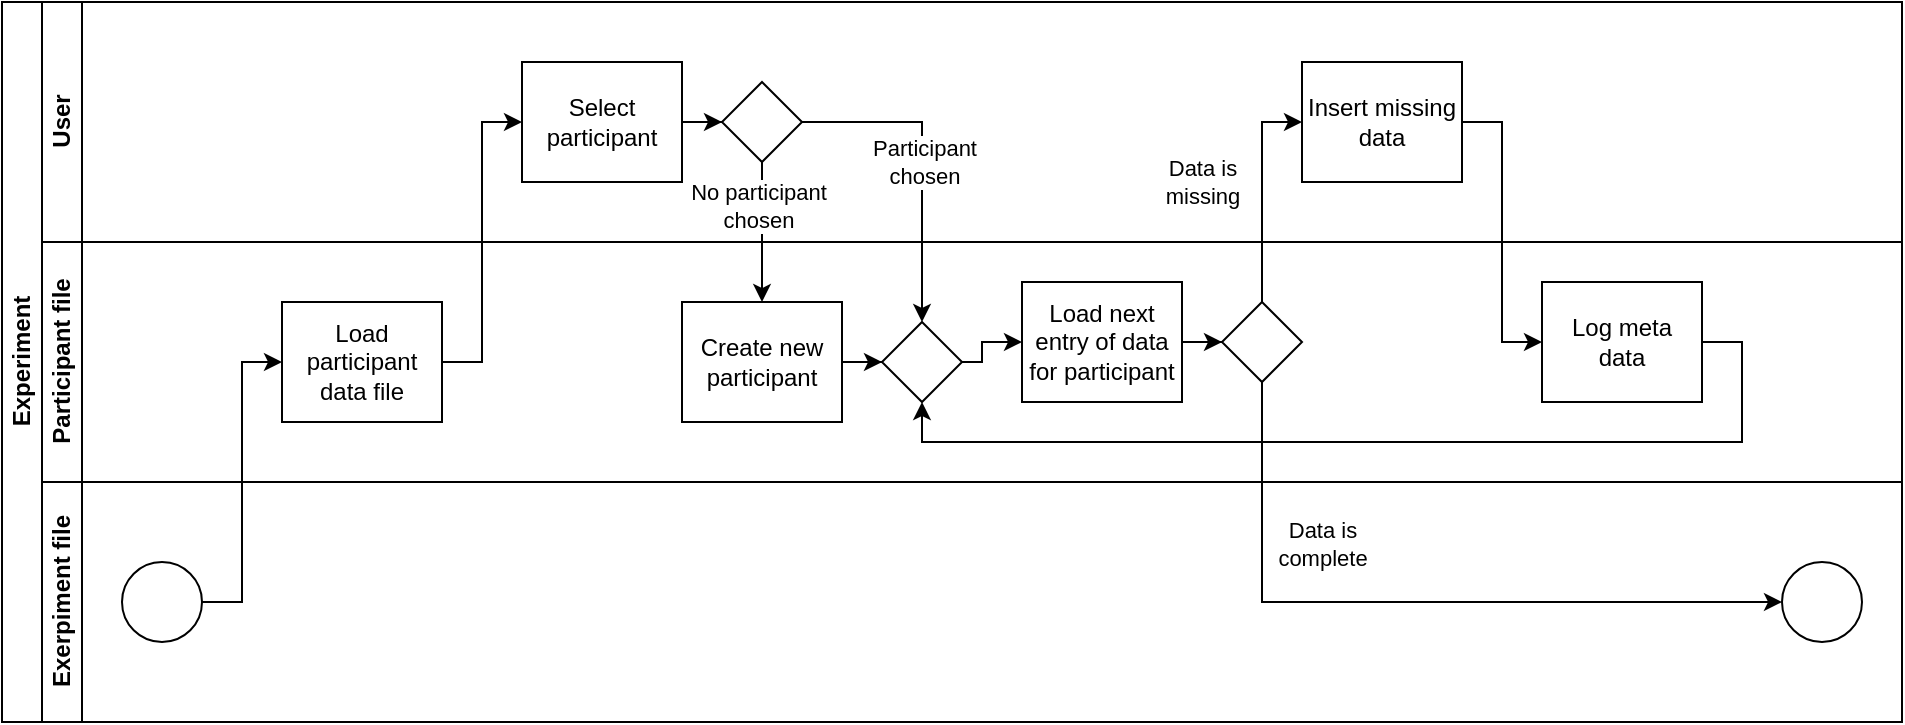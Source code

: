 <mxfile version="21.6.1" type="device">
  <diagram id="prtHgNgQTEPvFCAcTncT" name="Page-1">
    <mxGraphModel dx="1184" dy="687" grid="1" gridSize="10" guides="1" tooltips="1" connect="1" arrows="1" fold="1" page="1" pageScale="1" pageWidth="950" pageHeight="360" math="0" shadow="0">
      <root>
        <mxCell id="0" />
        <mxCell id="1" parent="0" />
        <mxCell id="dNxyNK7c78bLwvsdeMH5-19" value="Experiment" style="swimlane;html=1;childLayout=stackLayout;resizeParent=1;resizeParentMax=0;horizontal=0;startSize=20;horizontalStack=0;" parent="1" vertex="1">
          <mxGeometry width="950" height="360" as="geometry" />
        </mxCell>
        <mxCell id="dNxyNK7c78bLwvsdeMH5-20" value="User" style="swimlane;html=1;startSize=20;horizontal=0;" parent="dNxyNK7c78bLwvsdeMH5-19" vertex="1">
          <mxGeometry x="20" width="930" height="120" as="geometry" />
        </mxCell>
        <mxCell id="dNxyNK7c78bLwvsdeMH5-36" value="" style="rhombus;whiteSpace=wrap;html=1;fontFamily=Helvetica;fontSize=12;fontColor=#000000;align=center;" parent="dNxyNK7c78bLwvsdeMH5-20" vertex="1">
          <mxGeometry x="340" y="40" width="40" height="40" as="geometry" />
        </mxCell>
        <mxCell id="WSmSX_3TVf46EgoOAQ_6-16" style="edgeStyle=orthogonalEdgeStyle;rounded=0;orthogonalLoop=1;jettySize=auto;html=1;entryX=0;entryY=0.5;entryDx=0;entryDy=0;" parent="dNxyNK7c78bLwvsdeMH5-20" source="WSmSX_3TVf46EgoOAQ_6-14" target="dNxyNK7c78bLwvsdeMH5-36" edge="1">
          <mxGeometry relative="1" as="geometry" />
        </mxCell>
        <mxCell id="WSmSX_3TVf46EgoOAQ_6-14" value="Select&lt;br&gt;participant" style="rounded=0;whiteSpace=wrap;html=1;fontFamily=Helvetica;fontSize=12;fontColor=#000000;align=center;" parent="dNxyNK7c78bLwvsdeMH5-20" vertex="1">
          <mxGeometry x="240" y="30" width="80" height="60" as="geometry" />
        </mxCell>
        <mxCell id="cQkvVUBx1q2ZzkjupObi-7" value="Insert missing data" style="rounded=0;whiteSpace=wrap;html=1;fontFamily=Helvetica;fontSize=12;fontColor=#000000;align=center;" parent="dNxyNK7c78bLwvsdeMH5-20" vertex="1">
          <mxGeometry x="630" y="30" width="80" height="60" as="geometry" />
        </mxCell>
        <mxCell id="dNxyNK7c78bLwvsdeMH5-21" value="Participant file" style="swimlane;html=1;startSize=20;horizontal=0;" parent="dNxyNK7c78bLwvsdeMH5-19" vertex="1">
          <mxGeometry x="20" y="120" width="930" height="120" as="geometry" />
        </mxCell>
        <mxCell id="dNxyNK7c78bLwvsdeMH5-34" value="Load participant data file" style="rounded=0;whiteSpace=wrap;html=1;fontFamily=Helvetica;fontSize=12;fontColor=#000000;align=center;" parent="dNxyNK7c78bLwvsdeMH5-21" vertex="1">
          <mxGeometry x="120" y="30" width="80" height="60" as="geometry" />
        </mxCell>
        <mxCell id="WSmSX_3TVf46EgoOAQ_6-21" style="edgeStyle=orthogonalEdgeStyle;rounded=0;orthogonalLoop=1;jettySize=auto;html=1;entryX=0;entryY=0.5;entryDx=0;entryDy=0;" parent="dNxyNK7c78bLwvsdeMH5-21" source="WSmSX_3TVf46EgoOAQ_6-11" target="WSmSX_3TVf46EgoOAQ_6-20" edge="1">
          <mxGeometry relative="1" as="geometry" />
        </mxCell>
        <mxCell id="WSmSX_3TVf46EgoOAQ_6-11" value="Create new participant" style="rounded=0;whiteSpace=wrap;html=1;fontFamily=Helvetica;fontSize=12;fontColor=#000000;align=center;" parent="dNxyNK7c78bLwvsdeMH5-21" vertex="1">
          <mxGeometry x="320" y="30" width="80" height="60" as="geometry" />
        </mxCell>
        <mxCell id="cQkvVUBx1q2ZzkjupObi-9" style="edgeStyle=orthogonalEdgeStyle;rounded=0;orthogonalLoop=1;jettySize=auto;html=1;entryX=0;entryY=0.5;entryDx=0;entryDy=0;" parent="dNxyNK7c78bLwvsdeMH5-21" source="WSmSX_3TVf46EgoOAQ_6-18" target="cQkvVUBx1q2ZzkjupObi-4" edge="1">
          <mxGeometry relative="1" as="geometry" />
        </mxCell>
        <mxCell id="WSmSX_3TVf46EgoOAQ_6-18" value="Load next entry of data for participant" style="rounded=0;whiteSpace=wrap;html=1;fontFamily=Helvetica;fontSize=12;fontColor=#000000;align=center;" parent="dNxyNK7c78bLwvsdeMH5-21" vertex="1">
          <mxGeometry x="490" y="20" width="80" height="60" as="geometry" />
        </mxCell>
        <mxCell id="WSmSX_3TVf46EgoOAQ_6-23" style="edgeStyle=orthogonalEdgeStyle;rounded=0;orthogonalLoop=1;jettySize=auto;html=1;entryX=0;entryY=0.5;entryDx=0;entryDy=0;" parent="dNxyNK7c78bLwvsdeMH5-21" source="WSmSX_3TVf46EgoOAQ_6-20" target="WSmSX_3TVf46EgoOAQ_6-18" edge="1">
          <mxGeometry relative="1" as="geometry">
            <Array as="points">
              <mxPoint x="470" y="60" />
              <mxPoint x="470" y="50" />
            </Array>
          </mxGeometry>
        </mxCell>
        <mxCell id="WSmSX_3TVf46EgoOAQ_6-20" value="" style="rhombus;whiteSpace=wrap;html=1;fontFamily=Helvetica;fontSize=12;fontColor=#000000;align=center;" parent="dNxyNK7c78bLwvsdeMH5-21" vertex="1">
          <mxGeometry x="420" y="40" width="40" height="40" as="geometry" />
        </mxCell>
        <mxCell id="cQkvVUBx1q2ZzkjupObi-4" value="" style="rhombus;whiteSpace=wrap;html=1;fontFamily=Helvetica;fontSize=12;fontColor=#000000;align=center;" parent="dNxyNK7c78bLwvsdeMH5-21" vertex="1">
          <mxGeometry x="590" y="30" width="40" height="40" as="geometry" />
        </mxCell>
        <mxCell id="cQkvVUBx1q2ZzkjupObi-21" style="edgeStyle=orthogonalEdgeStyle;rounded=0;orthogonalLoop=1;jettySize=auto;html=1;entryX=0.5;entryY=1;entryDx=0;entryDy=0;" parent="dNxyNK7c78bLwvsdeMH5-21" source="cQkvVUBx1q2ZzkjupObi-11" target="WSmSX_3TVf46EgoOAQ_6-20" edge="1">
          <mxGeometry relative="1" as="geometry">
            <Array as="points">
              <mxPoint x="850" y="50" />
              <mxPoint x="850" y="100" />
              <mxPoint x="440" y="100" />
            </Array>
          </mxGeometry>
        </mxCell>
        <mxCell id="cQkvVUBx1q2ZzkjupObi-11" value="Log meta &lt;br&gt;data" style="rounded=0;whiteSpace=wrap;html=1;fontFamily=Helvetica;fontSize=12;fontColor=#000000;align=center;" parent="dNxyNK7c78bLwvsdeMH5-21" vertex="1">
          <mxGeometry x="750" y="20" width="80" height="60" as="geometry" />
        </mxCell>
        <mxCell id="dNxyNK7c78bLwvsdeMH5-22" value="Exerpiment file" style="swimlane;html=1;startSize=20;horizontal=0;" parent="dNxyNK7c78bLwvsdeMH5-19" vertex="1">
          <mxGeometry x="20" y="240" width="930" height="120" as="geometry" />
        </mxCell>
        <mxCell id="dNxyNK7c78bLwvsdeMH5-23" value="" style="ellipse;whiteSpace=wrap;html=1;labelBorderColor=default;labelBackgroundColor=default;" parent="dNxyNK7c78bLwvsdeMH5-22" vertex="1">
          <mxGeometry x="40" y="40" width="40" height="40" as="geometry" />
        </mxCell>
        <mxCell id="dNxyNK7c78bLwvsdeMH5-32" value="" style="ellipse;whiteSpace=wrap;html=1;" parent="dNxyNK7c78bLwvsdeMH5-22" vertex="1">
          <mxGeometry x="870" y="40" width="40" height="40" as="geometry" />
        </mxCell>
        <mxCell id="WSmSX_3TVf46EgoOAQ_6-12" style="edgeStyle=orthogonalEdgeStyle;rounded=0;orthogonalLoop=1;jettySize=auto;html=1;entryX=0.5;entryY=0;entryDx=0;entryDy=0;" parent="dNxyNK7c78bLwvsdeMH5-19" source="dNxyNK7c78bLwvsdeMH5-36" target="WSmSX_3TVf46EgoOAQ_6-11" edge="1">
          <mxGeometry relative="1" as="geometry" />
        </mxCell>
        <mxCell id="7uPW_eYRZqSrtQjB_KPH-4" value="No participant &lt;br&gt;chosen" style="edgeLabel;html=1;align=center;verticalAlign=middle;resizable=0;points=[];" parent="WSmSX_3TVf46EgoOAQ_6-12" vertex="1" connectable="0">
          <mxGeometry x="-0.385" y="-2" relative="1" as="geometry">
            <mxPoint as="offset" />
          </mxGeometry>
        </mxCell>
        <mxCell id="WSmSX_3TVf46EgoOAQ_6-15" style="edgeStyle=orthogonalEdgeStyle;rounded=0;orthogonalLoop=1;jettySize=auto;html=1;entryX=0;entryY=0.5;entryDx=0;entryDy=0;" parent="dNxyNK7c78bLwvsdeMH5-19" source="dNxyNK7c78bLwvsdeMH5-34" target="WSmSX_3TVf46EgoOAQ_6-14" edge="1">
          <mxGeometry relative="1" as="geometry" />
        </mxCell>
        <mxCell id="WSmSX_3TVf46EgoOAQ_6-22" style="edgeStyle=orthogonalEdgeStyle;rounded=0;orthogonalLoop=1;jettySize=auto;html=1;entryX=0.5;entryY=0;entryDx=0;entryDy=0;" parent="dNxyNK7c78bLwvsdeMH5-19" source="dNxyNK7c78bLwvsdeMH5-36" target="WSmSX_3TVf46EgoOAQ_6-20" edge="1">
          <mxGeometry relative="1" as="geometry" />
        </mxCell>
        <mxCell id="7uPW_eYRZqSrtQjB_KPH-5" value="Participant &lt;br&gt;chosen" style="edgeLabel;html=1;align=center;verticalAlign=middle;resizable=0;points=[];" parent="WSmSX_3TVf46EgoOAQ_6-22" vertex="1" connectable="0">
          <mxGeometry x="-0.713" y="3" relative="1" as="geometry">
            <mxPoint x="38" y="23" as="offset" />
          </mxGeometry>
        </mxCell>
        <mxCell id="cQkvVUBx1q2ZzkjupObi-3" style="edgeStyle=orthogonalEdgeStyle;rounded=0;orthogonalLoop=1;jettySize=auto;html=1;entryX=0;entryY=0.5;entryDx=0;entryDy=0;" parent="dNxyNK7c78bLwvsdeMH5-19" source="dNxyNK7c78bLwvsdeMH5-23" target="dNxyNK7c78bLwvsdeMH5-34" edge="1">
          <mxGeometry relative="1" as="geometry" />
        </mxCell>
        <mxCell id="cQkvVUBx1q2ZzkjupObi-5" style="edgeStyle=orthogonalEdgeStyle;rounded=0;orthogonalLoop=1;jettySize=auto;html=1;entryX=0;entryY=0.5;entryDx=0;entryDy=0;" parent="dNxyNK7c78bLwvsdeMH5-19" source="cQkvVUBx1q2ZzkjupObi-4" target="dNxyNK7c78bLwvsdeMH5-32" edge="1">
          <mxGeometry relative="1" as="geometry">
            <Array as="points">
              <mxPoint x="630" y="300" />
            </Array>
          </mxGeometry>
        </mxCell>
        <mxCell id="cQkvVUBx1q2ZzkjupObi-18" value="Data is &lt;br&gt;complete" style="edgeLabel;html=1;align=center;verticalAlign=middle;resizable=0;points=[];" parent="cQkvVUBx1q2ZzkjupObi-5" vertex="1" connectable="0">
          <mxGeometry x="-0.942" y="-3" relative="1" as="geometry">
            <mxPoint x="33" y="70" as="offset" />
          </mxGeometry>
        </mxCell>
        <mxCell id="cQkvVUBx1q2ZzkjupObi-8" style="edgeStyle=orthogonalEdgeStyle;rounded=0;orthogonalLoop=1;jettySize=auto;html=1;entryX=0;entryY=0.5;entryDx=0;entryDy=0;" parent="dNxyNK7c78bLwvsdeMH5-19" source="cQkvVUBx1q2ZzkjupObi-4" target="cQkvVUBx1q2ZzkjupObi-7" edge="1">
          <mxGeometry relative="1" as="geometry" />
        </mxCell>
        <mxCell id="cQkvVUBx1q2ZzkjupObi-17" value="Data is &lt;br&gt;missing" style="edgeLabel;html=1;align=center;verticalAlign=middle;resizable=0;points=[];" parent="cQkvVUBx1q2ZzkjupObi-8" vertex="1" connectable="0">
          <mxGeometry x="0.073" y="-2" relative="1" as="geometry">
            <mxPoint x="-32" y="-1" as="offset" />
          </mxGeometry>
        </mxCell>
        <mxCell id="cQkvVUBx1q2ZzkjupObi-12" style="edgeStyle=orthogonalEdgeStyle;rounded=0;orthogonalLoop=1;jettySize=auto;html=1;entryX=0;entryY=0.5;entryDx=0;entryDy=0;" parent="dNxyNK7c78bLwvsdeMH5-19" source="cQkvVUBx1q2ZzkjupObi-7" target="cQkvVUBx1q2ZzkjupObi-11" edge="1">
          <mxGeometry relative="1" as="geometry" />
        </mxCell>
      </root>
    </mxGraphModel>
  </diagram>
</mxfile>
